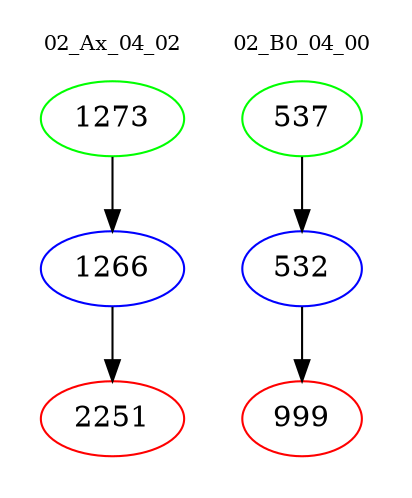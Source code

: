 digraph{
subgraph cluster_0 {
color = white
label = "02_Ax_04_02";
fontsize=10;
T0_1273 [label="1273", color="green"]
T0_1273 -> T0_1266 [color="black"]
T0_1266 [label="1266", color="blue"]
T0_1266 -> T0_2251 [color="black"]
T0_2251 [label="2251", color="red"]
}
subgraph cluster_1 {
color = white
label = "02_B0_04_00";
fontsize=10;
T1_537 [label="537", color="green"]
T1_537 -> T1_532 [color="black"]
T1_532 [label="532", color="blue"]
T1_532 -> T1_999 [color="black"]
T1_999 [label="999", color="red"]
}
}
